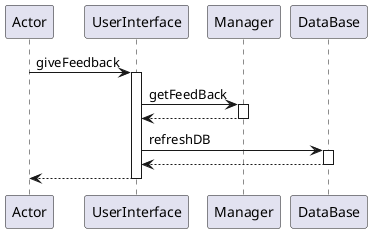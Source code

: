 @startuml
participant Actor
Actor -> UserInterface : giveFeedback
activate UserInterface
UserInterface -> Manager : getFeedBack
activate Manager
Manager --> UserInterface
deactivate Manager
UserInterface -> DataBase : refreshDB
activate DataBase
DataBase --> UserInterface
deactivate DataBase
return
@enduml